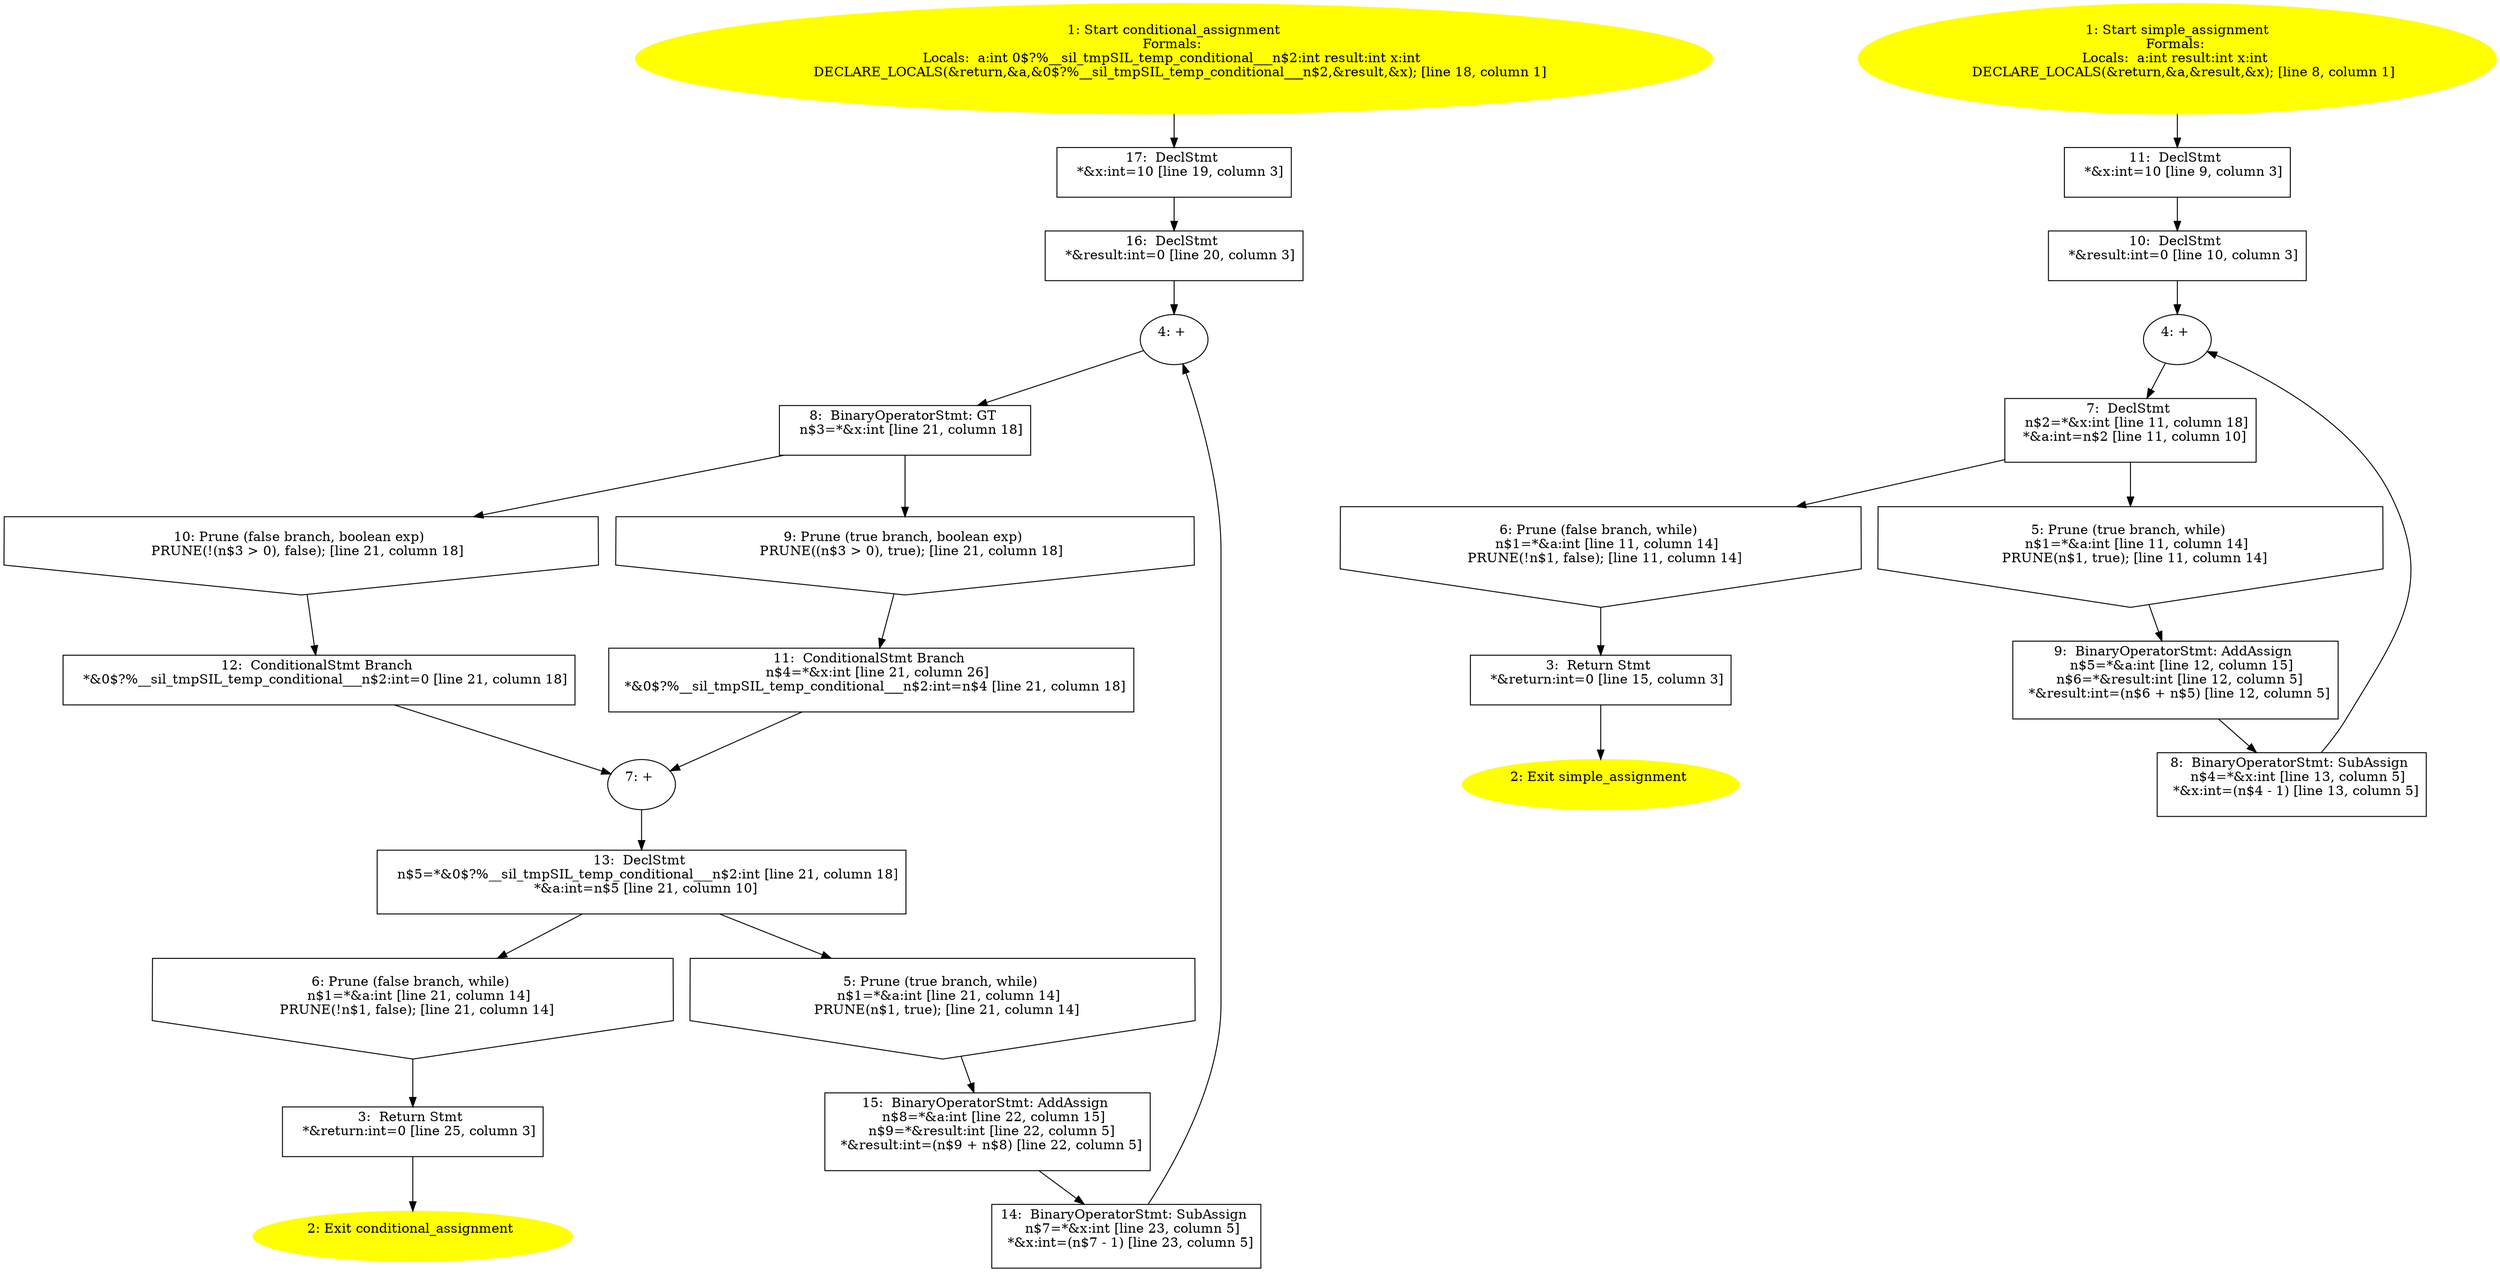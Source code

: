 /* @generated */
digraph cfg {
"conditional_assignment#8950169167588471442.be2d62cec5392b85b8d4d274664d86c5_1" [label="1: Start conditional_assignment\nFormals: \nLocals:  a:int 0$?%__sil_tmpSIL_temp_conditional___n$2:int result:int x:int \n   DECLARE_LOCALS(&return,&a,&0$?%__sil_tmpSIL_temp_conditional___n$2,&result,&x); [line 18, column 1]\n " color=yellow style=filled]
	

	 "conditional_assignment#8950169167588471442.be2d62cec5392b85b8d4d274664d86c5_1" -> "conditional_assignment#8950169167588471442.be2d62cec5392b85b8d4d274664d86c5_17" ;
"conditional_assignment#8950169167588471442.be2d62cec5392b85b8d4d274664d86c5_2" [label="2: Exit conditional_assignment \n  " color=yellow style=filled]
	

"conditional_assignment#8950169167588471442.be2d62cec5392b85b8d4d274664d86c5_3" [label="3:  Return Stmt \n   *&return:int=0 [line 25, column 3]\n " shape="box"]
	

	 "conditional_assignment#8950169167588471442.be2d62cec5392b85b8d4d274664d86c5_3" -> "conditional_assignment#8950169167588471442.be2d62cec5392b85b8d4d274664d86c5_2" ;
"conditional_assignment#8950169167588471442.be2d62cec5392b85b8d4d274664d86c5_4" [label="4: + \n  " ]
	

	 "conditional_assignment#8950169167588471442.be2d62cec5392b85b8d4d274664d86c5_4" -> "conditional_assignment#8950169167588471442.be2d62cec5392b85b8d4d274664d86c5_8" ;
"conditional_assignment#8950169167588471442.be2d62cec5392b85b8d4d274664d86c5_5" [label="5: Prune (true branch, while) \n   n$1=*&a:int [line 21, column 14]\n  PRUNE(n$1, true); [line 21, column 14]\n " shape="invhouse"]
	

	 "conditional_assignment#8950169167588471442.be2d62cec5392b85b8d4d274664d86c5_5" -> "conditional_assignment#8950169167588471442.be2d62cec5392b85b8d4d274664d86c5_15" ;
"conditional_assignment#8950169167588471442.be2d62cec5392b85b8d4d274664d86c5_6" [label="6: Prune (false branch, while) \n   n$1=*&a:int [line 21, column 14]\n  PRUNE(!n$1, false); [line 21, column 14]\n " shape="invhouse"]
	

	 "conditional_assignment#8950169167588471442.be2d62cec5392b85b8d4d274664d86c5_6" -> "conditional_assignment#8950169167588471442.be2d62cec5392b85b8d4d274664d86c5_3" ;
"conditional_assignment#8950169167588471442.be2d62cec5392b85b8d4d274664d86c5_7" [label="7: + \n  " ]
	

	 "conditional_assignment#8950169167588471442.be2d62cec5392b85b8d4d274664d86c5_7" -> "conditional_assignment#8950169167588471442.be2d62cec5392b85b8d4d274664d86c5_13" ;
"conditional_assignment#8950169167588471442.be2d62cec5392b85b8d4d274664d86c5_8" [label="8:  BinaryOperatorStmt: GT \n   n$3=*&x:int [line 21, column 18]\n " shape="box"]
	

	 "conditional_assignment#8950169167588471442.be2d62cec5392b85b8d4d274664d86c5_8" -> "conditional_assignment#8950169167588471442.be2d62cec5392b85b8d4d274664d86c5_9" ;
	 "conditional_assignment#8950169167588471442.be2d62cec5392b85b8d4d274664d86c5_8" -> "conditional_assignment#8950169167588471442.be2d62cec5392b85b8d4d274664d86c5_10" ;
"conditional_assignment#8950169167588471442.be2d62cec5392b85b8d4d274664d86c5_9" [label="9: Prune (true branch, boolean exp) \n   PRUNE((n$3 > 0), true); [line 21, column 18]\n " shape="invhouse"]
	

	 "conditional_assignment#8950169167588471442.be2d62cec5392b85b8d4d274664d86c5_9" -> "conditional_assignment#8950169167588471442.be2d62cec5392b85b8d4d274664d86c5_11" ;
"conditional_assignment#8950169167588471442.be2d62cec5392b85b8d4d274664d86c5_10" [label="10: Prune (false branch, boolean exp) \n   PRUNE(!(n$3 > 0), false); [line 21, column 18]\n " shape="invhouse"]
	

	 "conditional_assignment#8950169167588471442.be2d62cec5392b85b8d4d274664d86c5_10" -> "conditional_assignment#8950169167588471442.be2d62cec5392b85b8d4d274664d86c5_12" ;
"conditional_assignment#8950169167588471442.be2d62cec5392b85b8d4d274664d86c5_11" [label="11:  ConditionalStmt Branch \n   n$4=*&x:int [line 21, column 26]\n  *&0$?%__sil_tmpSIL_temp_conditional___n$2:int=n$4 [line 21, column 18]\n " shape="box"]
	

	 "conditional_assignment#8950169167588471442.be2d62cec5392b85b8d4d274664d86c5_11" -> "conditional_assignment#8950169167588471442.be2d62cec5392b85b8d4d274664d86c5_7" ;
"conditional_assignment#8950169167588471442.be2d62cec5392b85b8d4d274664d86c5_12" [label="12:  ConditionalStmt Branch \n   *&0$?%__sil_tmpSIL_temp_conditional___n$2:int=0 [line 21, column 18]\n " shape="box"]
	

	 "conditional_assignment#8950169167588471442.be2d62cec5392b85b8d4d274664d86c5_12" -> "conditional_assignment#8950169167588471442.be2d62cec5392b85b8d4d274664d86c5_7" ;
"conditional_assignment#8950169167588471442.be2d62cec5392b85b8d4d274664d86c5_13" [label="13:  DeclStmt \n   n$5=*&0$?%__sil_tmpSIL_temp_conditional___n$2:int [line 21, column 18]\n  *&a:int=n$5 [line 21, column 10]\n " shape="box"]
	

	 "conditional_assignment#8950169167588471442.be2d62cec5392b85b8d4d274664d86c5_13" -> "conditional_assignment#8950169167588471442.be2d62cec5392b85b8d4d274664d86c5_5" ;
	 "conditional_assignment#8950169167588471442.be2d62cec5392b85b8d4d274664d86c5_13" -> "conditional_assignment#8950169167588471442.be2d62cec5392b85b8d4d274664d86c5_6" ;
"conditional_assignment#8950169167588471442.be2d62cec5392b85b8d4d274664d86c5_14" [label="14:  BinaryOperatorStmt: SubAssign \n   n$7=*&x:int [line 23, column 5]\n  *&x:int=(n$7 - 1) [line 23, column 5]\n " shape="box"]
	

	 "conditional_assignment#8950169167588471442.be2d62cec5392b85b8d4d274664d86c5_14" -> "conditional_assignment#8950169167588471442.be2d62cec5392b85b8d4d274664d86c5_4" ;
"conditional_assignment#8950169167588471442.be2d62cec5392b85b8d4d274664d86c5_15" [label="15:  BinaryOperatorStmt: AddAssign \n   n$8=*&a:int [line 22, column 15]\n  n$9=*&result:int [line 22, column 5]\n  *&result:int=(n$9 + n$8) [line 22, column 5]\n " shape="box"]
	

	 "conditional_assignment#8950169167588471442.be2d62cec5392b85b8d4d274664d86c5_15" -> "conditional_assignment#8950169167588471442.be2d62cec5392b85b8d4d274664d86c5_14" ;
"conditional_assignment#8950169167588471442.be2d62cec5392b85b8d4d274664d86c5_16" [label="16:  DeclStmt \n   *&result:int=0 [line 20, column 3]\n " shape="box"]
	

	 "conditional_assignment#8950169167588471442.be2d62cec5392b85b8d4d274664d86c5_16" -> "conditional_assignment#8950169167588471442.be2d62cec5392b85b8d4d274664d86c5_4" ;
"conditional_assignment#8950169167588471442.be2d62cec5392b85b8d4d274664d86c5_17" [label="17:  DeclStmt \n   *&x:int=10 [line 19, column 3]\n " shape="box"]
	

	 "conditional_assignment#8950169167588471442.be2d62cec5392b85b8d4d274664d86c5_17" -> "conditional_assignment#8950169167588471442.be2d62cec5392b85b8d4d274664d86c5_16" ;
"simple_assignment#6454162814810356464.3b57619dd6c2d612798bc9ac9e7cf8ee_1" [label="1: Start simple_assignment\nFormals: \nLocals:  a:int result:int x:int \n   DECLARE_LOCALS(&return,&a,&result,&x); [line 8, column 1]\n " color=yellow style=filled]
	

	 "simple_assignment#6454162814810356464.3b57619dd6c2d612798bc9ac9e7cf8ee_1" -> "simple_assignment#6454162814810356464.3b57619dd6c2d612798bc9ac9e7cf8ee_11" ;
"simple_assignment#6454162814810356464.3b57619dd6c2d612798bc9ac9e7cf8ee_2" [label="2: Exit simple_assignment \n  " color=yellow style=filled]
	

"simple_assignment#6454162814810356464.3b57619dd6c2d612798bc9ac9e7cf8ee_3" [label="3:  Return Stmt \n   *&return:int=0 [line 15, column 3]\n " shape="box"]
	

	 "simple_assignment#6454162814810356464.3b57619dd6c2d612798bc9ac9e7cf8ee_3" -> "simple_assignment#6454162814810356464.3b57619dd6c2d612798bc9ac9e7cf8ee_2" ;
"simple_assignment#6454162814810356464.3b57619dd6c2d612798bc9ac9e7cf8ee_4" [label="4: + \n  " ]
	

	 "simple_assignment#6454162814810356464.3b57619dd6c2d612798bc9ac9e7cf8ee_4" -> "simple_assignment#6454162814810356464.3b57619dd6c2d612798bc9ac9e7cf8ee_7" ;
"simple_assignment#6454162814810356464.3b57619dd6c2d612798bc9ac9e7cf8ee_5" [label="5: Prune (true branch, while) \n   n$1=*&a:int [line 11, column 14]\n  PRUNE(n$1, true); [line 11, column 14]\n " shape="invhouse"]
	

	 "simple_assignment#6454162814810356464.3b57619dd6c2d612798bc9ac9e7cf8ee_5" -> "simple_assignment#6454162814810356464.3b57619dd6c2d612798bc9ac9e7cf8ee_9" ;
"simple_assignment#6454162814810356464.3b57619dd6c2d612798bc9ac9e7cf8ee_6" [label="6: Prune (false branch, while) \n   n$1=*&a:int [line 11, column 14]\n  PRUNE(!n$1, false); [line 11, column 14]\n " shape="invhouse"]
	

	 "simple_assignment#6454162814810356464.3b57619dd6c2d612798bc9ac9e7cf8ee_6" -> "simple_assignment#6454162814810356464.3b57619dd6c2d612798bc9ac9e7cf8ee_3" ;
"simple_assignment#6454162814810356464.3b57619dd6c2d612798bc9ac9e7cf8ee_7" [label="7:  DeclStmt \n   n$2=*&x:int [line 11, column 18]\n  *&a:int=n$2 [line 11, column 10]\n " shape="box"]
	

	 "simple_assignment#6454162814810356464.3b57619dd6c2d612798bc9ac9e7cf8ee_7" -> "simple_assignment#6454162814810356464.3b57619dd6c2d612798bc9ac9e7cf8ee_5" ;
	 "simple_assignment#6454162814810356464.3b57619dd6c2d612798bc9ac9e7cf8ee_7" -> "simple_assignment#6454162814810356464.3b57619dd6c2d612798bc9ac9e7cf8ee_6" ;
"simple_assignment#6454162814810356464.3b57619dd6c2d612798bc9ac9e7cf8ee_8" [label="8:  BinaryOperatorStmt: SubAssign \n   n$4=*&x:int [line 13, column 5]\n  *&x:int=(n$4 - 1) [line 13, column 5]\n " shape="box"]
	

	 "simple_assignment#6454162814810356464.3b57619dd6c2d612798bc9ac9e7cf8ee_8" -> "simple_assignment#6454162814810356464.3b57619dd6c2d612798bc9ac9e7cf8ee_4" ;
"simple_assignment#6454162814810356464.3b57619dd6c2d612798bc9ac9e7cf8ee_9" [label="9:  BinaryOperatorStmt: AddAssign \n   n$5=*&a:int [line 12, column 15]\n  n$6=*&result:int [line 12, column 5]\n  *&result:int=(n$6 + n$5) [line 12, column 5]\n " shape="box"]
	

	 "simple_assignment#6454162814810356464.3b57619dd6c2d612798bc9ac9e7cf8ee_9" -> "simple_assignment#6454162814810356464.3b57619dd6c2d612798bc9ac9e7cf8ee_8" ;
"simple_assignment#6454162814810356464.3b57619dd6c2d612798bc9ac9e7cf8ee_10" [label="10:  DeclStmt \n   *&result:int=0 [line 10, column 3]\n " shape="box"]
	

	 "simple_assignment#6454162814810356464.3b57619dd6c2d612798bc9ac9e7cf8ee_10" -> "simple_assignment#6454162814810356464.3b57619dd6c2d612798bc9ac9e7cf8ee_4" ;
"simple_assignment#6454162814810356464.3b57619dd6c2d612798bc9ac9e7cf8ee_11" [label="11:  DeclStmt \n   *&x:int=10 [line 9, column 3]\n " shape="box"]
	

	 "simple_assignment#6454162814810356464.3b57619dd6c2d612798bc9ac9e7cf8ee_11" -> "simple_assignment#6454162814810356464.3b57619dd6c2d612798bc9ac9e7cf8ee_10" ;
}
